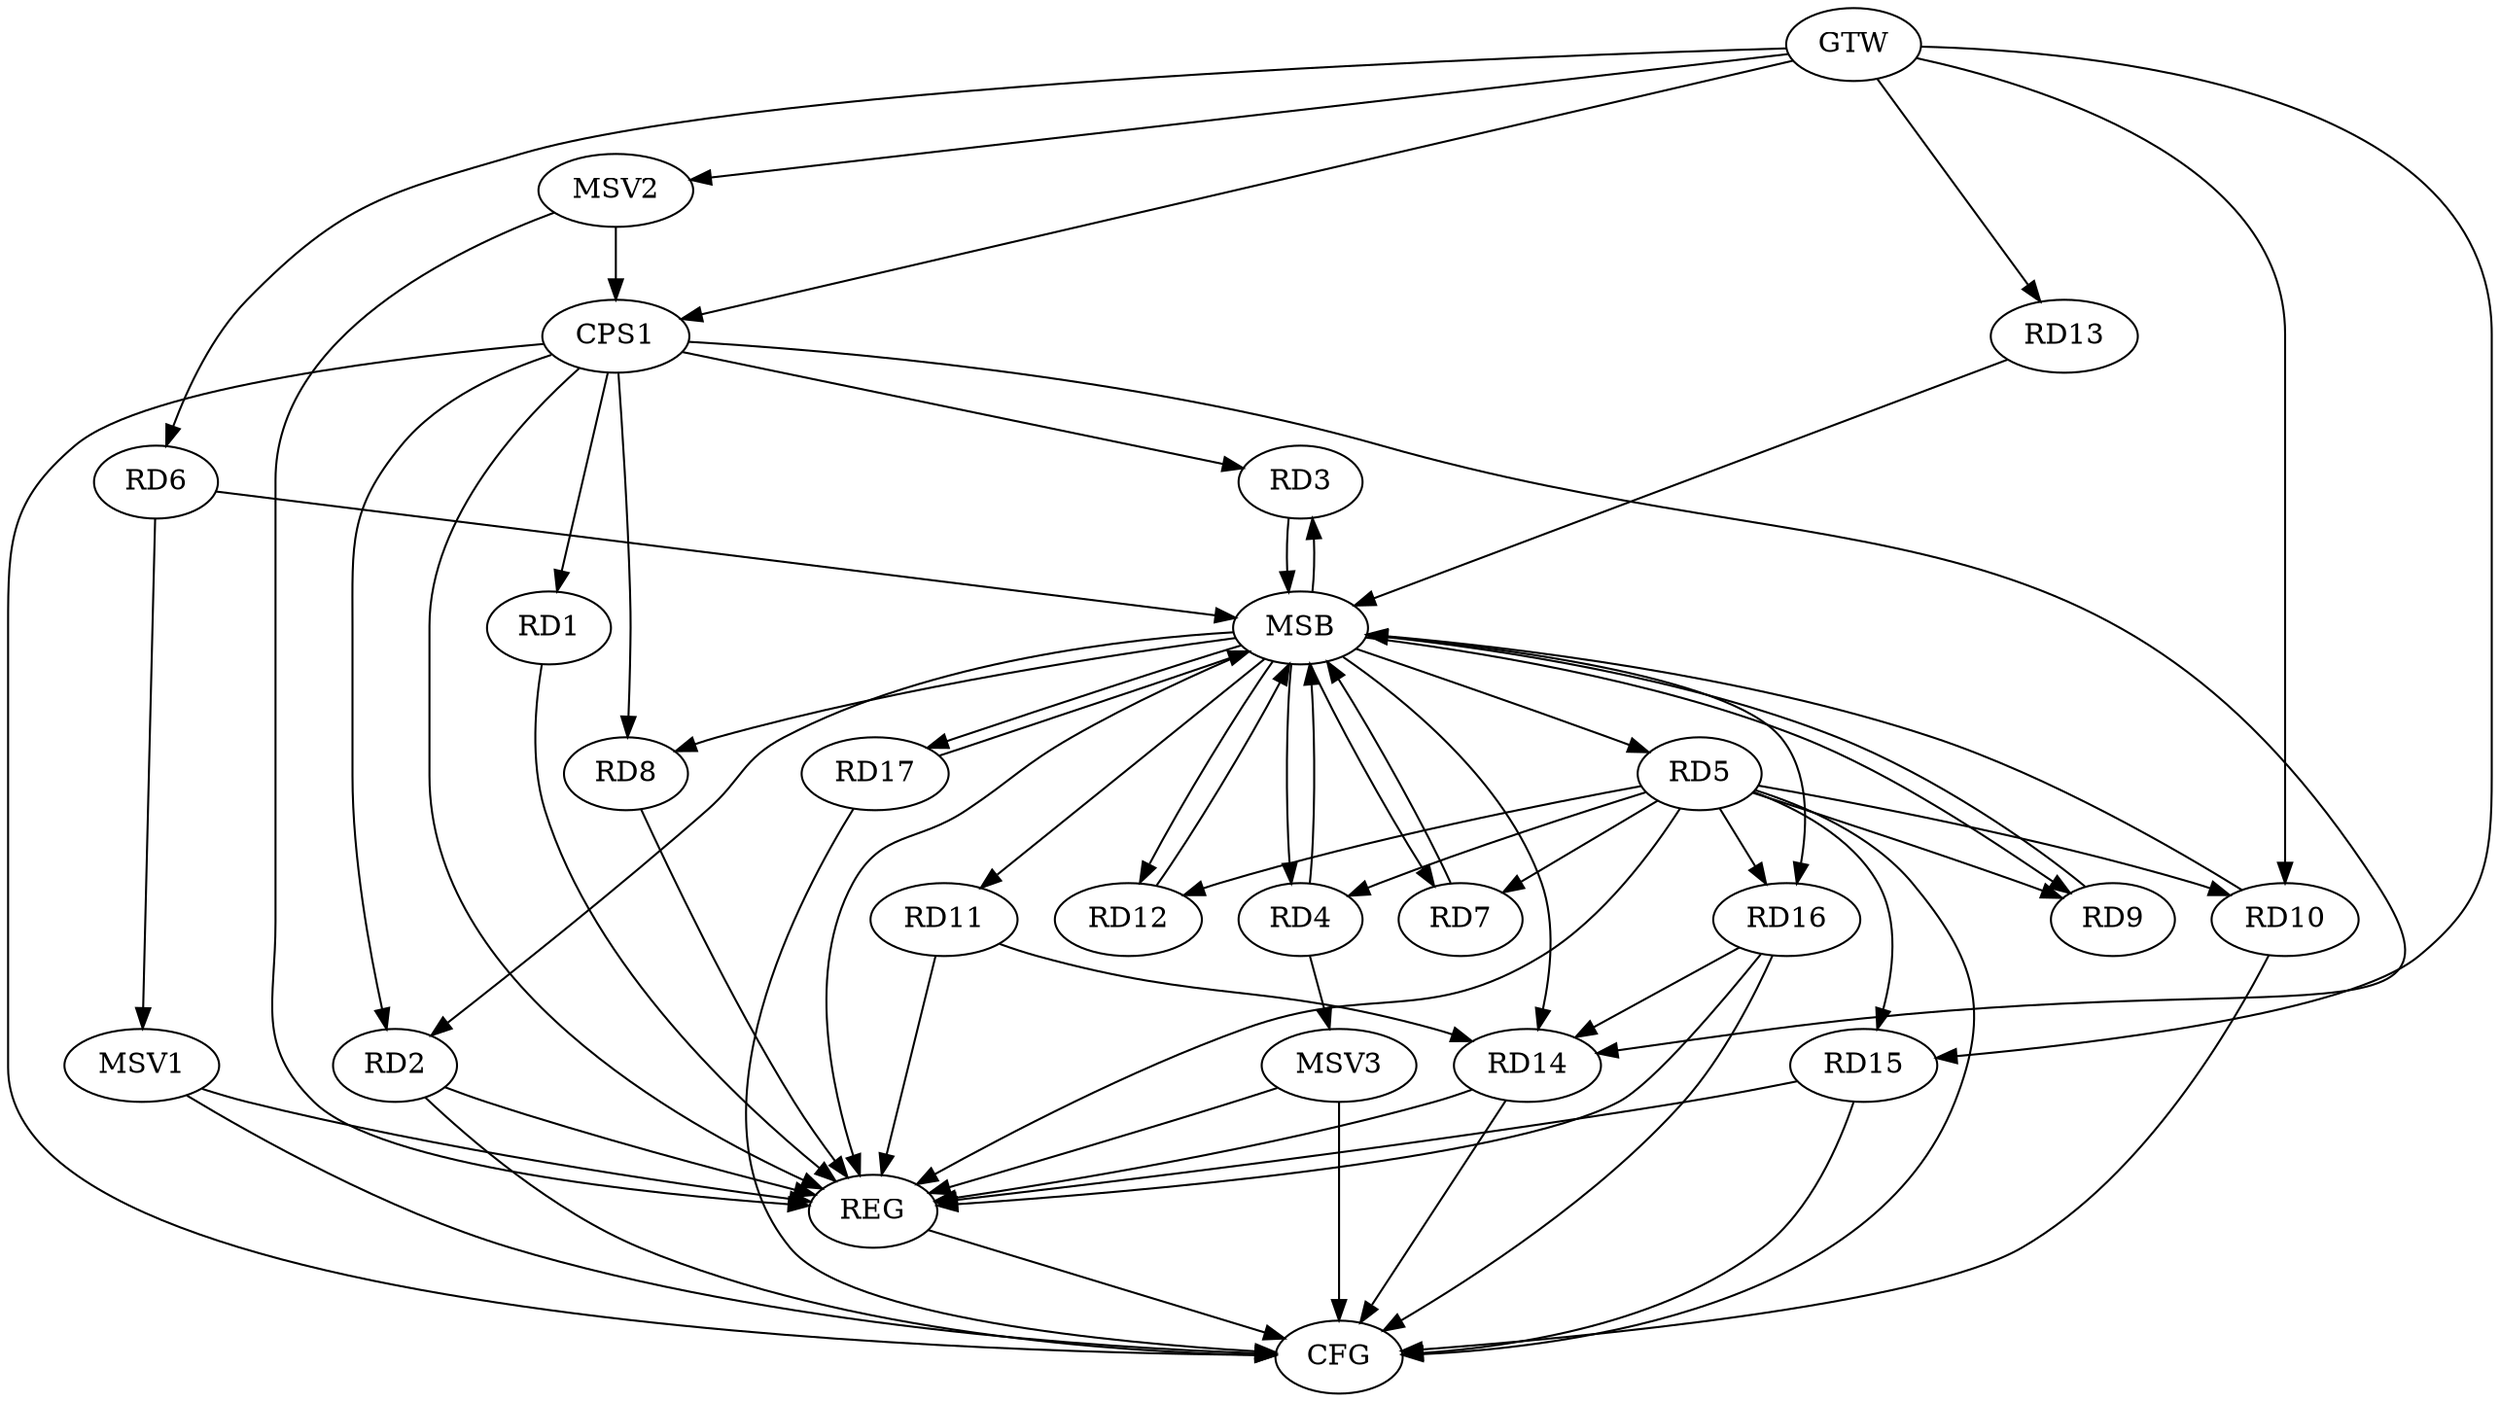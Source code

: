 strict digraph G {
  RD1 [ label="RD1" ];
  RD2 [ label="RD2" ];
  RD3 [ label="RD3" ];
  RD4 [ label="RD4" ];
  RD5 [ label="RD5" ];
  RD6 [ label="RD6" ];
  RD7 [ label="RD7" ];
  RD8 [ label="RD8" ];
  RD9 [ label="RD9" ];
  RD10 [ label="RD10" ];
  RD11 [ label="RD11" ];
  RD12 [ label="RD12" ];
  RD13 [ label="RD13" ];
  RD14 [ label="RD14" ];
  RD15 [ label="RD15" ];
  RD16 [ label="RD16" ];
  RD17 [ label="RD17" ];
  CPS1 [ label="CPS1" ];
  GTW [ label="GTW" ];
  REG [ label="REG" ];
  MSB [ label="MSB" ];
  CFG [ label="CFG" ];
  MSV1 [ label="MSV1" ];
  MSV2 [ label="MSV2" ];
  MSV3 [ label="MSV3" ];
  RD5 -> RD12;
  RD5 -> RD16;
  RD11 -> RD14;
  RD16 -> RD14;
  CPS1 -> RD1;
  CPS1 -> RD2;
  CPS1 -> RD3;
  CPS1 -> RD8;
  CPS1 -> RD14;
  GTW -> RD6;
  GTW -> RD10;
  GTW -> RD13;
  GTW -> RD15;
  GTW -> CPS1;
  RD1 -> REG;
  RD2 -> REG;
  RD5 -> REG;
  RD8 -> REG;
  RD11 -> REG;
  RD14 -> REG;
  RD15 -> REG;
  RD16 -> REG;
  CPS1 -> REG;
  RD3 -> MSB;
  MSB -> REG;
  RD4 -> MSB;
  MSB -> RD12;
  RD6 -> MSB;
  MSB -> RD2;
  RD7 -> MSB;
  MSB -> RD8;
  MSB -> RD16;
  RD9 -> MSB;
  MSB -> RD5;
  MSB -> RD7;
  MSB -> RD11;
  RD10 -> MSB;
  RD12 -> MSB;
  MSB -> RD3;
  MSB -> RD4;
  MSB -> RD9;
  RD13 -> MSB;
  MSB -> RD17;
  RD17 -> MSB;
  MSB -> RD14;
  RD15 -> CFG;
  RD2 -> CFG;
  RD14 -> CFG;
  RD17 -> CFG;
  RD16 -> CFG;
  RD10 -> CFG;
  CPS1 -> CFG;
  REG -> CFG;
  RD5 -> CFG;
  RD5 -> RD9;
  RD5 -> RD15;
  RD5 -> RD7;
  RD5 -> RD4;
  RD5 -> RD10;
  RD6 -> MSV1;
  MSV1 -> REG;
  MSV1 -> CFG;
  MSV2 -> CPS1;
  GTW -> MSV2;
  MSV2 -> REG;
  RD4 -> MSV3;
  MSV3 -> REG;
  MSV3 -> CFG;
}
